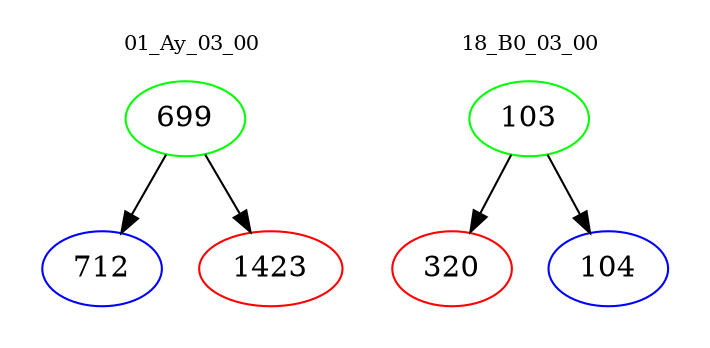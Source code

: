 digraph{
subgraph cluster_0 {
color = white
label = "01_Ay_03_00";
fontsize=10;
T0_699 [label="699", color="green"]
T0_699 -> T0_712 [color="black"]
T0_712 [label="712", color="blue"]
T0_699 -> T0_1423 [color="black"]
T0_1423 [label="1423", color="red"]
}
subgraph cluster_1 {
color = white
label = "18_B0_03_00";
fontsize=10;
T1_103 [label="103", color="green"]
T1_103 -> T1_320 [color="black"]
T1_320 [label="320", color="red"]
T1_103 -> T1_104 [color="black"]
T1_104 [label="104", color="blue"]
}
}
